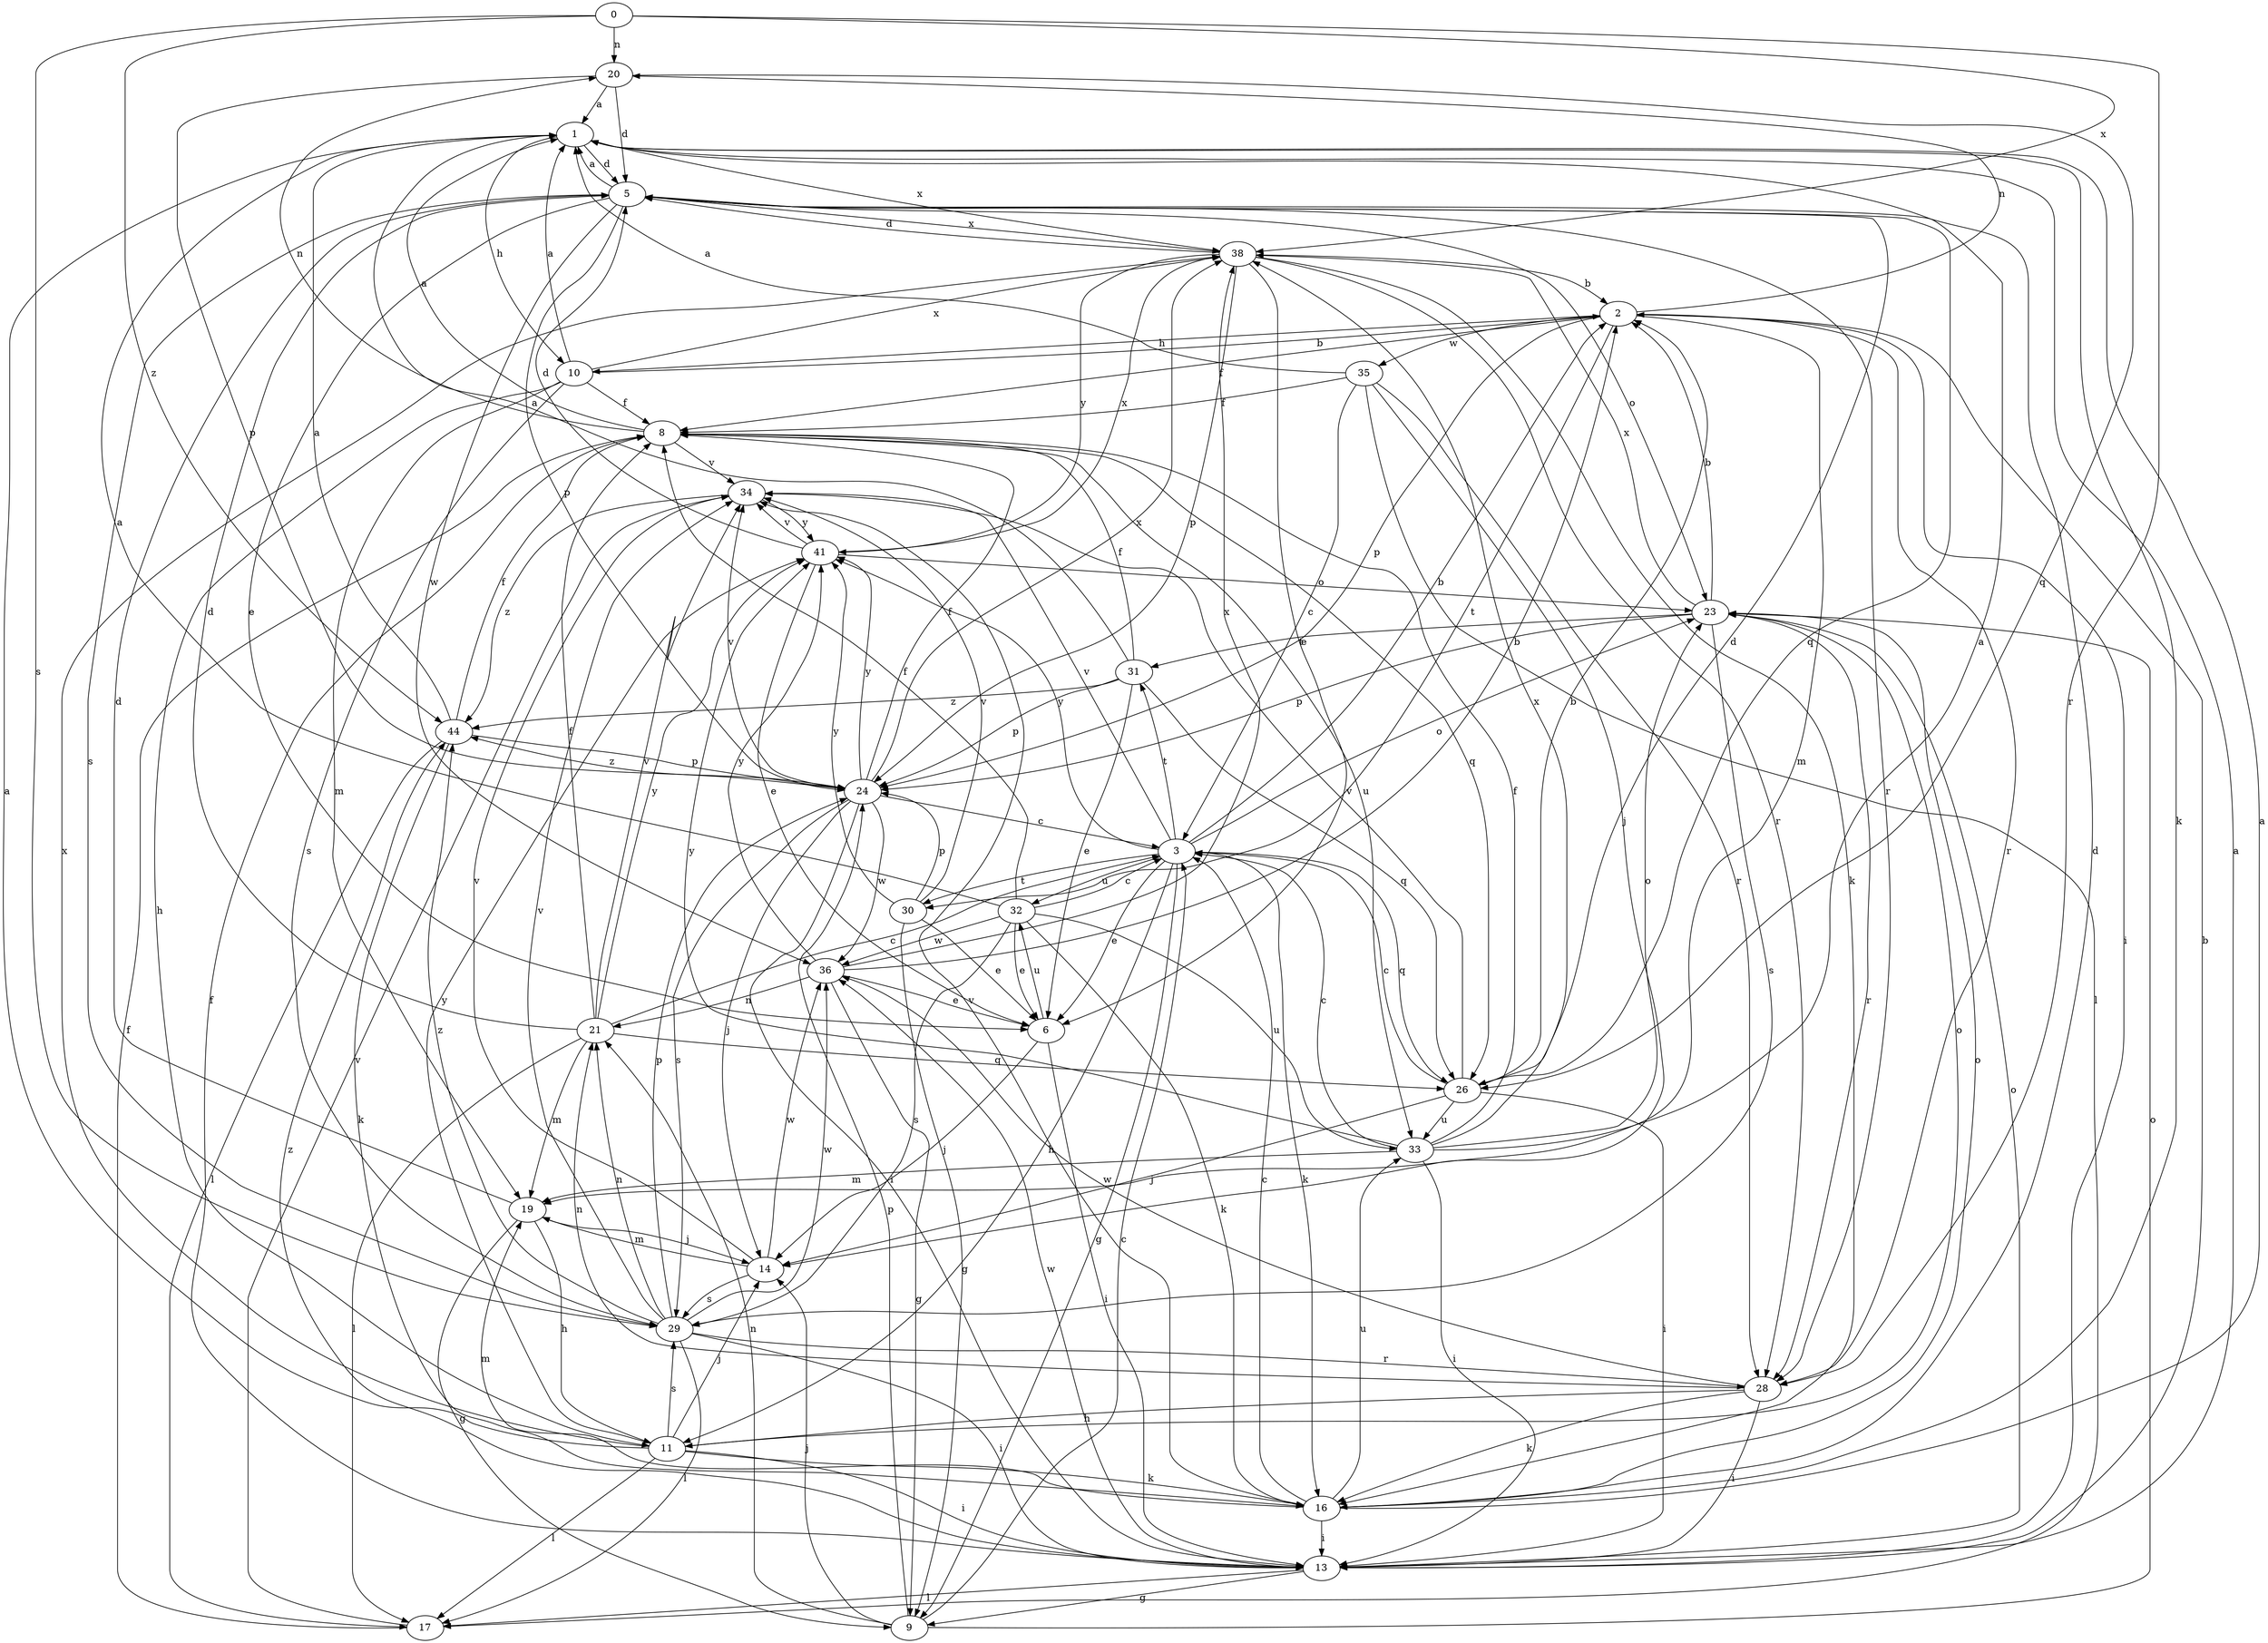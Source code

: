 strict digraph  {
0;
1;
2;
3;
5;
6;
8;
9;
10;
11;
13;
14;
16;
17;
19;
20;
21;
23;
24;
26;
28;
29;
30;
31;
32;
33;
34;
35;
36;
38;
41;
44;
0 -> 20  [label=n];
0 -> 28  [label=r];
0 -> 29  [label=s];
0 -> 38  [label=x];
0 -> 44  [label=z];
1 -> 5  [label=d];
1 -> 10  [label=h];
1 -> 16  [label=k];
1 -> 38  [label=x];
2 -> 8  [label=f];
2 -> 10  [label=h];
2 -> 13  [label=i];
2 -> 19  [label=m];
2 -> 20  [label=n];
2 -> 24  [label=p];
2 -> 28  [label=r];
2 -> 30  [label=t];
2 -> 35  [label=w];
3 -> 2  [label=b];
3 -> 6  [label=e];
3 -> 9  [label=g];
3 -> 11  [label=h];
3 -> 16  [label=k];
3 -> 23  [label=o];
3 -> 26  [label=q];
3 -> 30  [label=t];
3 -> 31  [label=t];
3 -> 32  [label=u];
3 -> 34  [label=v];
3 -> 41  [label=y];
5 -> 1  [label=a];
5 -> 6  [label=e];
5 -> 23  [label=o];
5 -> 24  [label=p];
5 -> 26  [label=q];
5 -> 28  [label=r];
5 -> 29  [label=s];
5 -> 36  [label=w];
5 -> 38  [label=x];
6 -> 13  [label=i];
6 -> 14  [label=j];
6 -> 32  [label=u];
8 -> 1  [label=a];
8 -> 20  [label=n];
8 -> 26  [label=q];
8 -> 33  [label=u];
8 -> 34  [label=v];
9 -> 3  [label=c];
9 -> 14  [label=j];
9 -> 21  [label=n];
9 -> 23  [label=o];
9 -> 24  [label=p];
10 -> 1  [label=a];
10 -> 2  [label=b];
10 -> 8  [label=f];
10 -> 11  [label=h];
10 -> 19  [label=m];
10 -> 29  [label=s];
10 -> 38  [label=x];
11 -> 1  [label=a];
11 -> 13  [label=i];
11 -> 14  [label=j];
11 -> 16  [label=k];
11 -> 17  [label=l];
11 -> 23  [label=o];
11 -> 29  [label=s];
11 -> 38  [label=x];
11 -> 41  [label=y];
13 -> 1  [label=a];
13 -> 2  [label=b];
13 -> 8  [label=f];
13 -> 9  [label=g];
13 -> 17  [label=l];
13 -> 23  [label=o];
13 -> 36  [label=w];
13 -> 44  [label=z];
14 -> 19  [label=m];
14 -> 29  [label=s];
14 -> 34  [label=v];
14 -> 36  [label=w];
16 -> 1  [label=a];
16 -> 3  [label=c];
16 -> 5  [label=d];
16 -> 13  [label=i];
16 -> 19  [label=m];
16 -> 23  [label=o];
16 -> 33  [label=u];
16 -> 34  [label=v];
17 -> 8  [label=f];
17 -> 34  [label=v];
19 -> 5  [label=d];
19 -> 9  [label=g];
19 -> 11  [label=h];
19 -> 14  [label=j];
20 -> 1  [label=a];
20 -> 5  [label=d];
20 -> 24  [label=p];
20 -> 26  [label=q];
21 -> 3  [label=c];
21 -> 5  [label=d];
21 -> 8  [label=f];
21 -> 17  [label=l];
21 -> 19  [label=m];
21 -> 26  [label=q];
21 -> 34  [label=v];
21 -> 41  [label=y];
23 -> 2  [label=b];
23 -> 24  [label=p];
23 -> 28  [label=r];
23 -> 29  [label=s];
23 -> 31  [label=t];
23 -> 38  [label=x];
24 -> 3  [label=c];
24 -> 8  [label=f];
24 -> 13  [label=i];
24 -> 14  [label=j];
24 -> 29  [label=s];
24 -> 34  [label=v];
24 -> 36  [label=w];
24 -> 38  [label=x];
24 -> 41  [label=y];
24 -> 44  [label=z];
26 -> 2  [label=b];
26 -> 3  [label=c];
26 -> 5  [label=d];
26 -> 13  [label=i];
26 -> 14  [label=j];
26 -> 33  [label=u];
26 -> 34  [label=v];
28 -> 11  [label=h];
28 -> 13  [label=i];
28 -> 16  [label=k];
28 -> 21  [label=n];
28 -> 36  [label=w];
29 -> 13  [label=i];
29 -> 17  [label=l];
29 -> 21  [label=n];
29 -> 24  [label=p];
29 -> 28  [label=r];
29 -> 34  [label=v];
29 -> 36  [label=w];
29 -> 44  [label=z];
30 -> 6  [label=e];
30 -> 9  [label=g];
30 -> 24  [label=p];
30 -> 34  [label=v];
30 -> 41  [label=y];
31 -> 1  [label=a];
31 -> 6  [label=e];
31 -> 8  [label=f];
31 -> 24  [label=p];
31 -> 26  [label=q];
31 -> 44  [label=z];
32 -> 1  [label=a];
32 -> 3  [label=c];
32 -> 6  [label=e];
32 -> 8  [label=f];
32 -> 16  [label=k];
32 -> 29  [label=s];
32 -> 33  [label=u];
32 -> 36  [label=w];
33 -> 1  [label=a];
33 -> 3  [label=c];
33 -> 8  [label=f];
33 -> 13  [label=i];
33 -> 19  [label=m];
33 -> 23  [label=o];
33 -> 38  [label=x];
33 -> 41  [label=y];
34 -> 41  [label=y];
34 -> 44  [label=z];
35 -> 1  [label=a];
35 -> 3  [label=c];
35 -> 8  [label=f];
35 -> 14  [label=j];
35 -> 17  [label=l];
35 -> 28  [label=r];
36 -> 2  [label=b];
36 -> 6  [label=e];
36 -> 9  [label=g];
36 -> 21  [label=n];
36 -> 38  [label=x];
36 -> 41  [label=y];
38 -> 2  [label=b];
38 -> 5  [label=d];
38 -> 6  [label=e];
38 -> 16  [label=k];
38 -> 24  [label=p];
38 -> 28  [label=r];
38 -> 41  [label=y];
41 -> 5  [label=d];
41 -> 6  [label=e];
41 -> 23  [label=o];
41 -> 34  [label=v];
41 -> 38  [label=x];
44 -> 1  [label=a];
44 -> 8  [label=f];
44 -> 16  [label=k];
44 -> 17  [label=l];
44 -> 24  [label=p];
}
